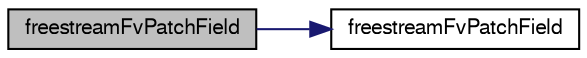 digraph "freestreamFvPatchField"
{
  bgcolor="transparent";
  edge [fontname="FreeSans",fontsize="10",labelfontname="FreeSans",labelfontsize="10"];
  node [fontname="FreeSans",fontsize="10",shape=record];
  rankdir="LR";
  Node19 [label="freestreamFvPatchField",height=0.2,width=0.4,color="black", fillcolor="grey75", style="filled", fontcolor="black"];
  Node19 -> Node20 [color="midnightblue",fontsize="10",style="solid",fontname="FreeSans"];
  Node20 [label="freestreamFvPatchField",height=0.2,width=0.4,color="black",URL="$a22134.html#a63dad3028e33eaf45c70e31fed5e07c8",tooltip="Construct from patch and internal field. "];
}
